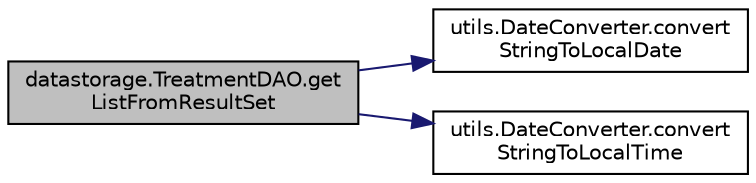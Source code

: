 digraph "datastorage.TreatmentDAO.getListFromResultSet"
{
 // LATEX_PDF_SIZE
  edge [fontname="Helvetica",fontsize="10",labelfontname="Helvetica",labelfontsize="10"];
  node [fontname="Helvetica",fontsize="10",shape=record];
  rankdir="LR";
  Node1 [label="datastorage.TreatmentDAO.get\lListFromResultSet",height=0.2,width=0.4,color="black", fillcolor="grey75", style="filled", fontcolor="black",tooltip=" "];
  Node1 -> Node2 [color="midnightblue",fontsize="10",style="solid",fontname="Helvetica"];
  Node2 [label="utils.DateConverter.convert\lStringToLocalDate",height=0.2,width=0.4,color="black", fillcolor="white", style="filled",URL="$classutils_1_1_date_converter.html#a1cf1a44e9c92819eea72a43f9551241f",tooltip=" "];
  Node1 -> Node3 [color="midnightblue",fontsize="10",style="solid",fontname="Helvetica"];
  Node3 [label="utils.DateConverter.convert\lStringToLocalTime",height=0.2,width=0.4,color="black", fillcolor="white", style="filled",URL="$classutils_1_1_date_converter.html#ab41561bd0869c95c0d4046ba2dee7ab2",tooltip=" "];
}
